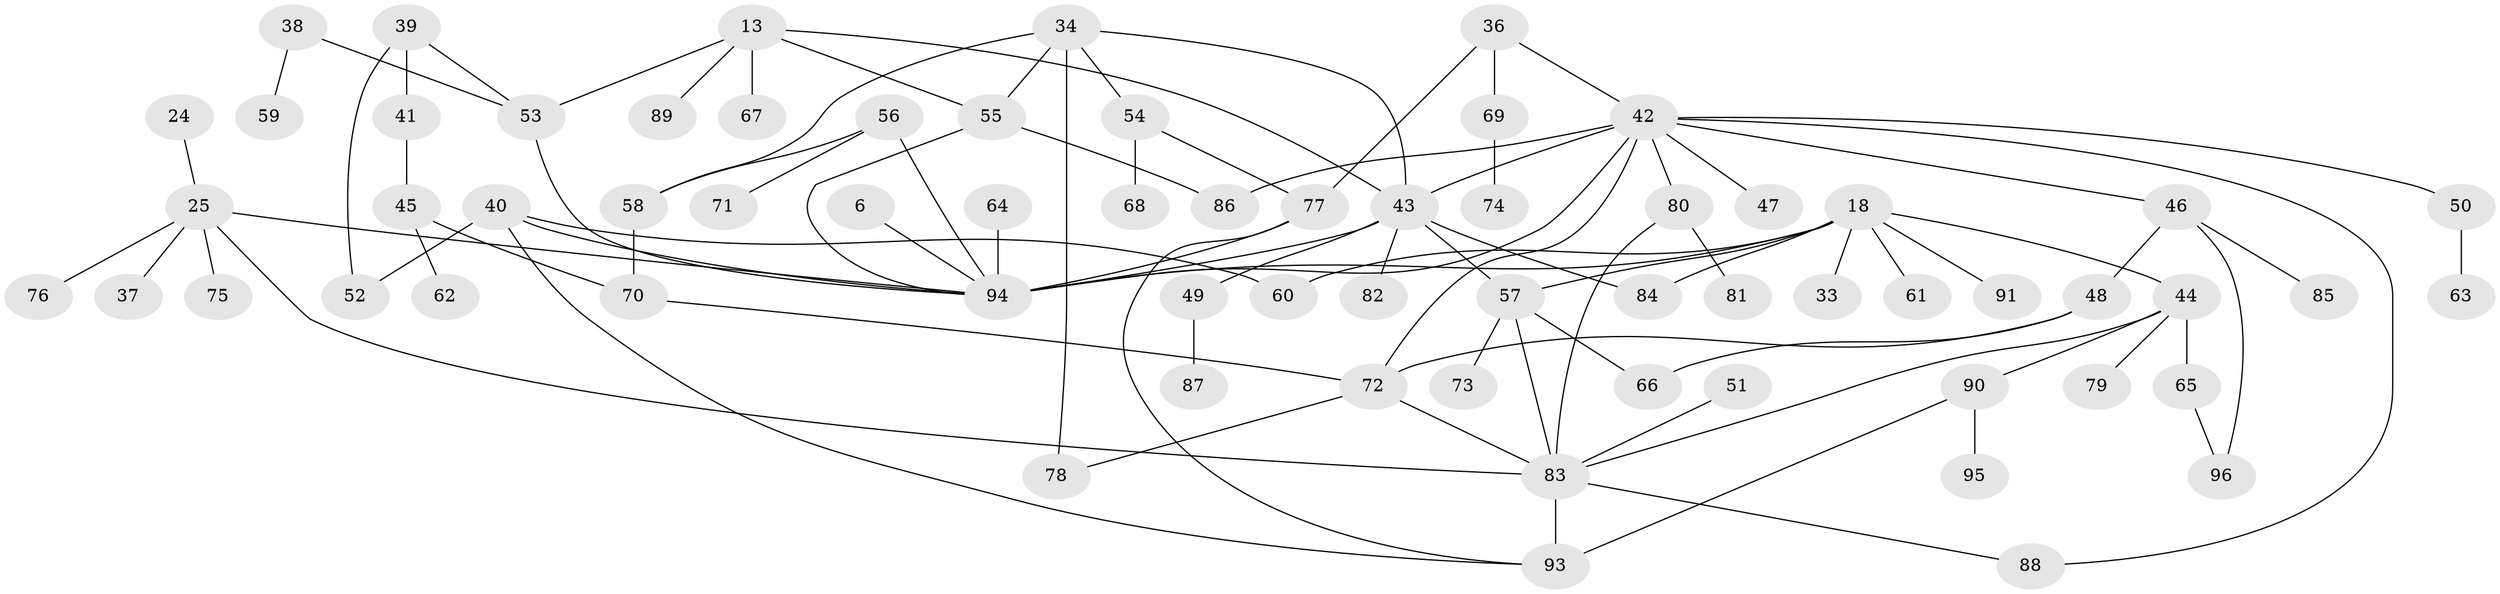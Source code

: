 // original degree distribution, {3: 0.23958333333333334, 9: 0.010416666666666666, 5: 0.041666666666666664, 1: 0.3020833333333333, 7: 0.03125, 4: 0.10416666666666667, 2: 0.25, 6: 0.010416666666666666, 8: 0.010416666666666666}
// Generated by graph-tools (version 1.1) at 2025/44/03/04/25 21:44:57]
// undirected, 67 vertices, 92 edges
graph export_dot {
graph [start="1"]
  node [color=gray90,style=filled];
  6;
  13;
  18 [super="+7+15"];
  24;
  25 [super="+23"];
  33;
  34;
  36 [super="+27"];
  37;
  38;
  39;
  40;
  41;
  42 [super="+19+11+17+22"];
  43 [super="+20+35"];
  44 [super="+30"];
  45;
  46;
  47;
  48;
  49;
  50;
  51;
  52;
  53 [super="+29"];
  54;
  55;
  56 [super="+21"];
  57 [super="+16"];
  58;
  59;
  60;
  61;
  62;
  63;
  64;
  65;
  66;
  67;
  68;
  69;
  70;
  71;
  72 [super="+28"];
  73;
  74;
  75;
  76;
  77;
  78;
  79;
  80;
  81;
  82;
  83 [super="+26"];
  84;
  85;
  86;
  87;
  88;
  89;
  90 [super="+31"];
  91;
  93 [super="+92"];
  94 [super="+8+3"];
  95;
  96;
  6 -- 94;
  13 -- 67;
  13 -- 89;
  13 -- 55;
  13 -- 43;
  13 -- 53;
  18 -- 84;
  18 -- 94 [weight=2];
  18 -- 91;
  18 -- 44;
  18 -- 60;
  18 -- 33;
  18 -- 61;
  18 -- 57;
  24 -- 25;
  25 -- 37;
  25 -- 83;
  25 -- 75;
  25 -- 76;
  25 -- 94;
  34 -- 54;
  34 -- 58;
  34 -- 78;
  34 -- 55;
  34 -- 43;
  36 -- 69;
  36 -- 77;
  36 -- 42;
  38 -- 59;
  38 -- 53;
  39 -- 41;
  39 -- 52;
  39 -- 53;
  40 -- 52;
  40 -- 60;
  40 -- 94;
  40 -- 93;
  41 -- 45;
  42 -- 50;
  42 -- 86;
  42 -- 88;
  42 -- 43;
  42 -- 46;
  42 -- 80;
  42 -- 47;
  42 -- 72;
  42 -- 94;
  43 -- 57;
  43 -- 94 [weight=3];
  43 -- 49;
  43 -- 82;
  43 -- 84;
  44 -- 65;
  44 -- 83;
  44 -- 79;
  44 -- 90;
  45 -- 62;
  45 -- 70;
  46 -- 48;
  46 -- 85;
  46 -- 96;
  48 -- 72;
  48 -- 66;
  49 -- 87;
  50 -- 63;
  51 -- 83;
  53 -- 94;
  54 -- 68;
  54 -- 77;
  55 -- 86;
  55 -- 94;
  56 -- 71;
  56 -- 58;
  56 -- 94;
  57 -- 66;
  57 -- 73;
  57 -- 83;
  58 -- 70;
  64 -- 94;
  65 -- 96;
  69 -- 74;
  70 -- 72;
  72 -- 78;
  72 -- 83;
  77 -- 94;
  77 -- 93;
  80 -- 81;
  80 -- 83;
  83 -- 88;
  83 -- 93 [weight=2];
  90 -- 95;
  90 -- 93;
}
